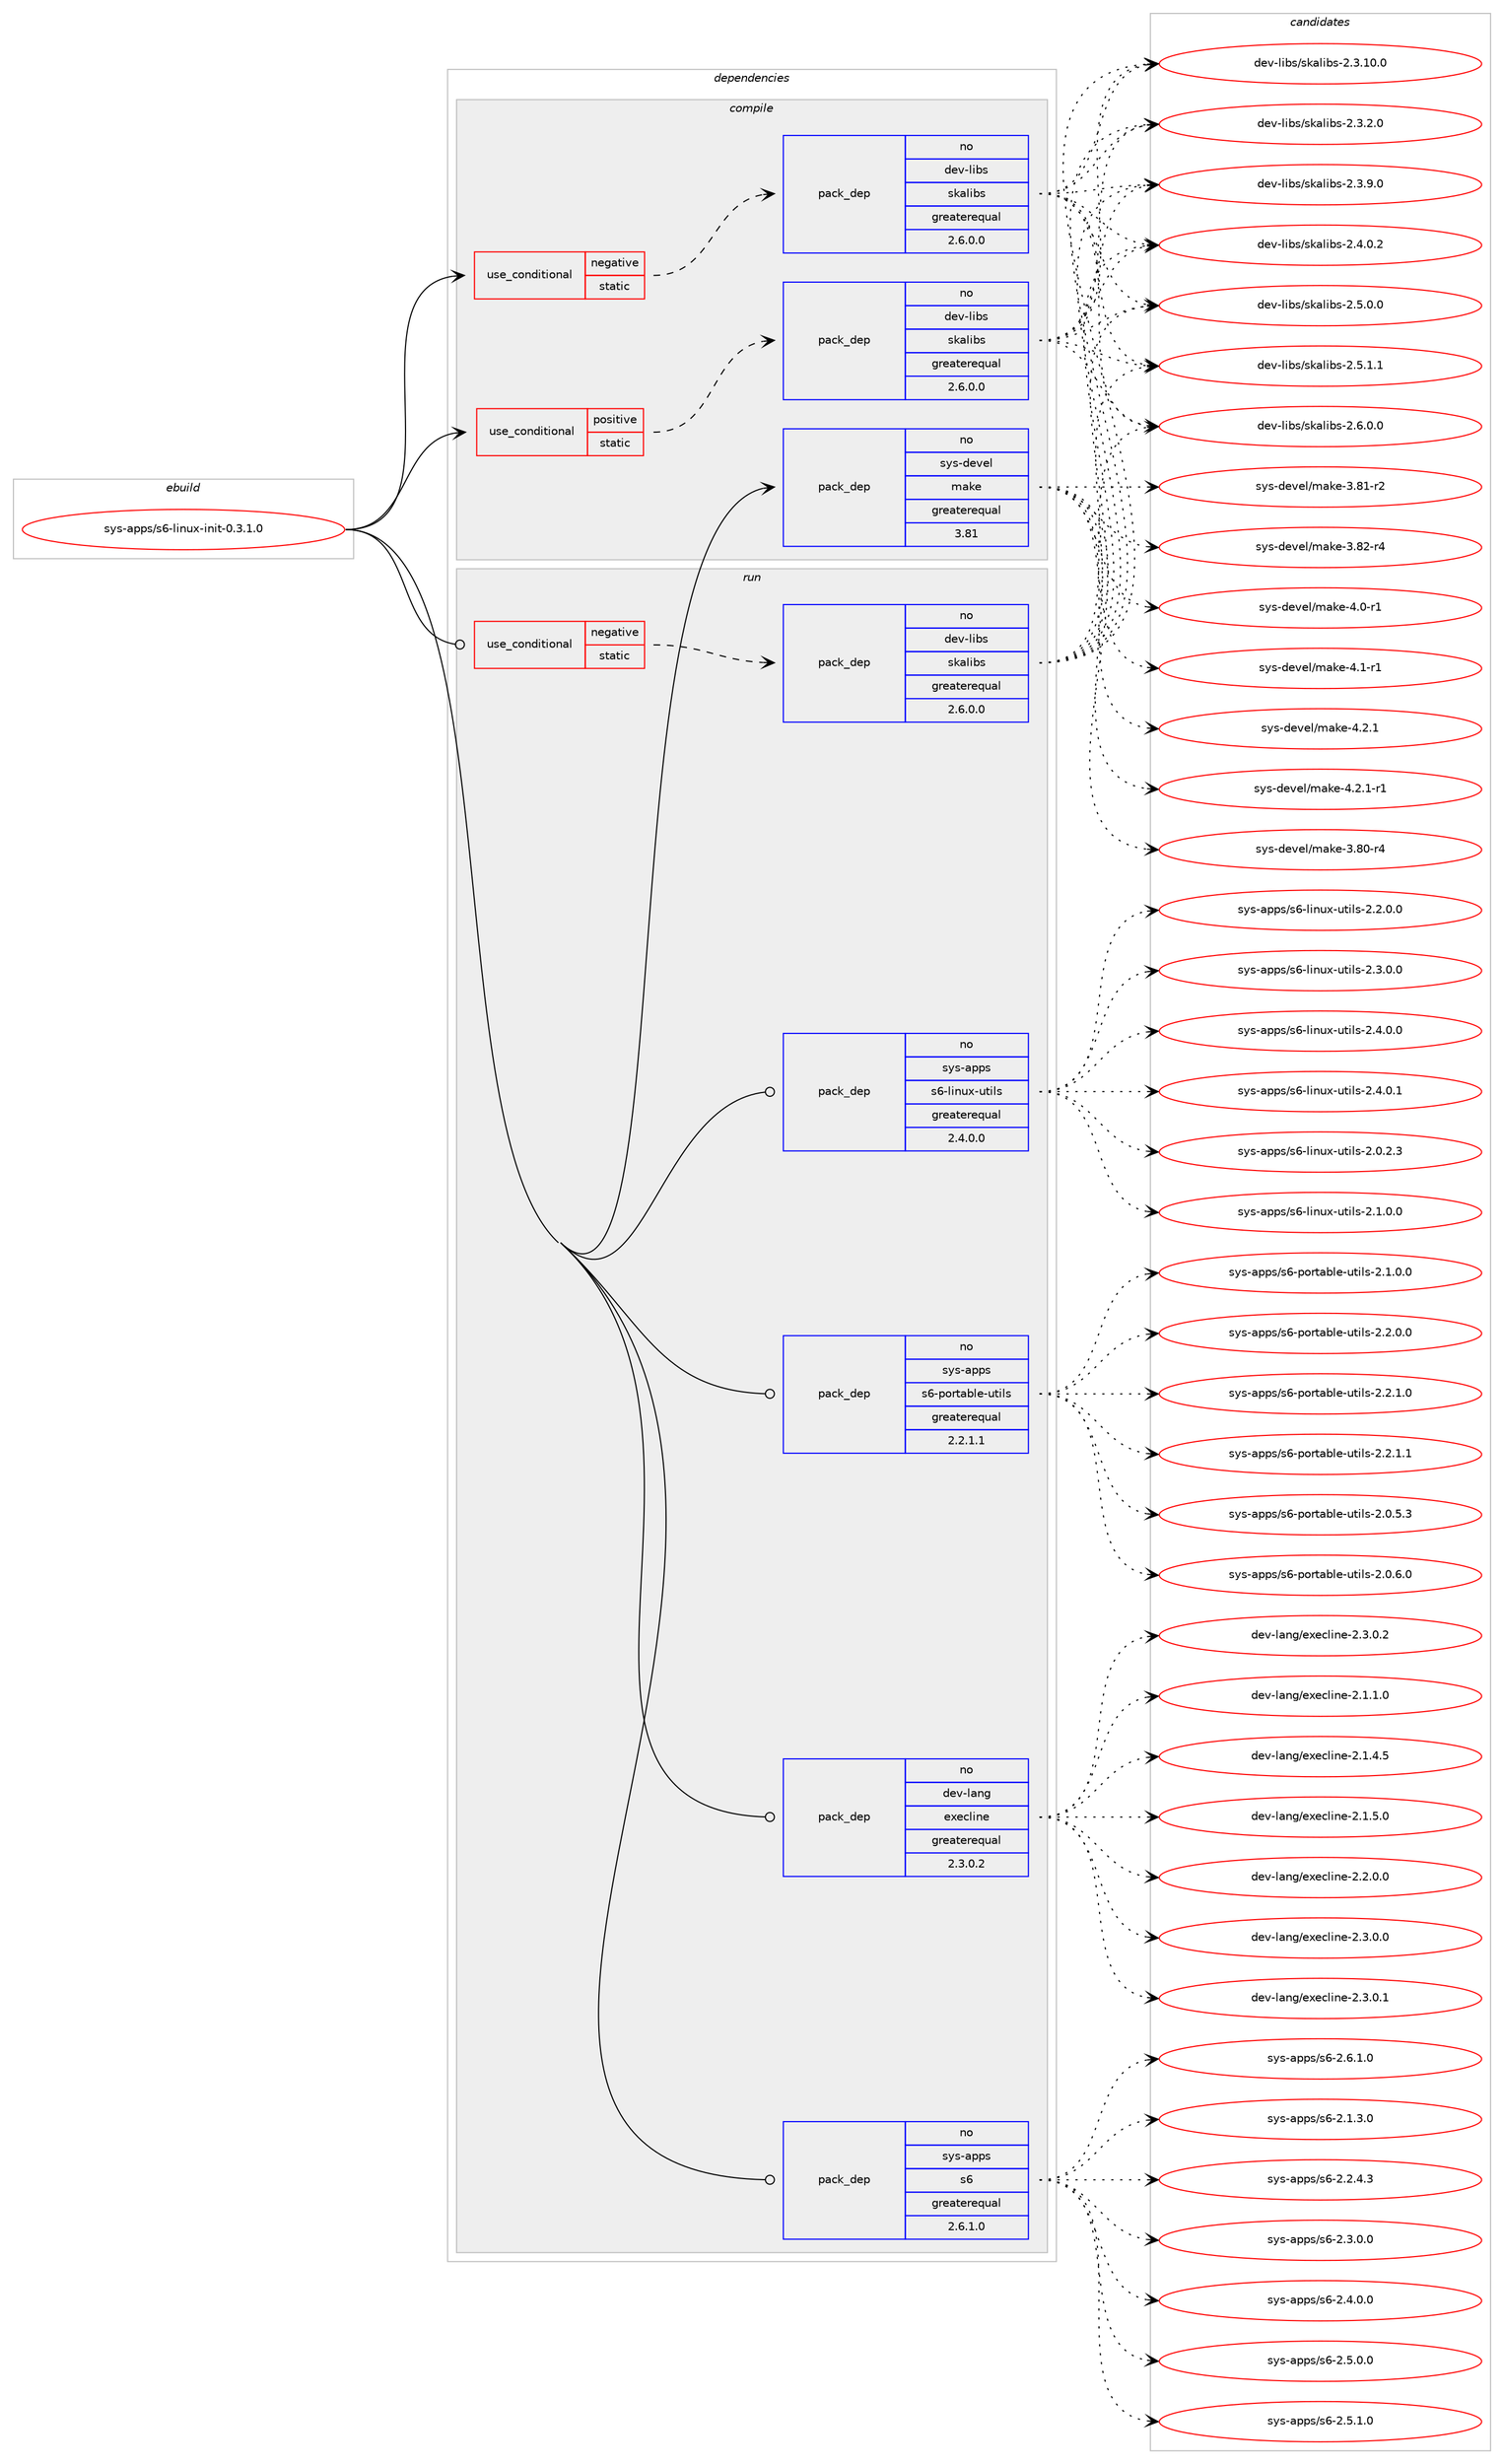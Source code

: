 digraph prolog {

# *************
# Graph options
# *************

newrank=true;
concentrate=true;
compound=true;
graph [rankdir=LR,fontname=Helvetica,fontsize=10,ranksep=1.5];#, ranksep=2.5, nodesep=0.2];
edge  [arrowhead=vee];
node  [fontname=Helvetica,fontsize=10];

# **********
# The ebuild
# **********

subgraph cluster_leftcol {
color=gray;
rank=same;
label=<<i>ebuild</i>>;
id [label="sys-apps/s6-linux-init-0.3.1.0", color=red, width=4, href="../sys-apps/s6-linux-init-0.3.1.0.svg"];
}

# ****************
# The dependencies
# ****************

subgraph cluster_midcol {
color=gray;
label=<<i>dependencies</i>>;
subgraph cluster_compile {
fillcolor="#eeeeee";
style=filled;
label=<<i>compile</i>>;
subgraph cond113858 {
dependency472404 [label=<<TABLE BORDER="0" CELLBORDER="1" CELLSPACING="0" CELLPADDING="4"><TR><TD ROWSPAN="3" CELLPADDING="10">use_conditional</TD></TR><TR><TD>negative</TD></TR><TR><TD>static</TD></TR></TABLE>>, shape=none, color=red];
subgraph pack350393 {
dependency472405 [label=<<TABLE BORDER="0" CELLBORDER="1" CELLSPACING="0" CELLPADDING="4" WIDTH="220"><TR><TD ROWSPAN="6" CELLPADDING="30">pack_dep</TD></TR><TR><TD WIDTH="110">no</TD></TR><TR><TD>dev-libs</TD></TR><TR><TD>skalibs</TD></TR><TR><TD>greaterequal</TD></TR><TR><TD>2.6.0.0</TD></TR></TABLE>>, shape=none, color=blue];
}
dependency472404:e -> dependency472405:w [weight=20,style="dashed",arrowhead="vee"];
}
id:e -> dependency472404:w [weight=20,style="solid",arrowhead="vee"];
subgraph cond113859 {
dependency472406 [label=<<TABLE BORDER="0" CELLBORDER="1" CELLSPACING="0" CELLPADDING="4"><TR><TD ROWSPAN="3" CELLPADDING="10">use_conditional</TD></TR><TR><TD>positive</TD></TR><TR><TD>static</TD></TR></TABLE>>, shape=none, color=red];
subgraph pack350394 {
dependency472407 [label=<<TABLE BORDER="0" CELLBORDER="1" CELLSPACING="0" CELLPADDING="4" WIDTH="220"><TR><TD ROWSPAN="6" CELLPADDING="30">pack_dep</TD></TR><TR><TD WIDTH="110">no</TD></TR><TR><TD>dev-libs</TD></TR><TR><TD>skalibs</TD></TR><TR><TD>greaterequal</TD></TR><TR><TD>2.6.0.0</TD></TR></TABLE>>, shape=none, color=blue];
}
dependency472406:e -> dependency472407:w [weight=20,style="dashed",arrowhead="vee"];
}
id:e -> dependency472406:w [weight=20,style="solid",arrowhead="vee"];
subgraph pack350395 {
dependency472408 [label=<<TABLE BORDER="0" CELLBORDER="1" CELLSPACING="0" CELLPADDING="4" WIDTH="220"><TR><TD ROWSPAN="6" CELLPADDING="30">pack_dep</TD></TR><TR><TD WIDTH="110">no</TD></TR><TR><TD>sys-devel</TD></TR><TR><TD>make</TD></TR><TR><TD>greaterequal</TD></TR><TR><TD>3.81</TD></TR></TABLE>>, shape=none, color=blue];
}
id:e -> dependency472408:w [weight=20,style="solid",arrowhead="vee"];
}
subgraph cluster_compileandrun {
fillcolor="#eeeeee";
style=filled;
label=<<i>compile and run</i>>;
}
subgraph cluster_run {
fillcolor="#eeeeee";
style=filled;
label=<<i>run</i>>;
subgraph cond113860 {
dependency472409 [label=<<TABLE BORDER="0" CELLBORDER="1" CELLSPACING="0" CELLPADDING="4"><TR><TD ROWSPAN="3" CELLPADDING="10">use_conditional</TD></TR><TR><TD>negative</TD></TR><TR><TD>static</TD></TR></TABLE>>, shape=none, color=red];
subgraph pack350396 {
dependency472410 [label=<<TABLE BORDER="0" CELLBORDER="1" CELLSPACING="0" CELLPADDING="4" WIDTH="220"><TR><TD ROWSPAN="6" CELLPADDING="30">pack_dep</TD></TR><TR><TD WIDTH="110">no</TD></TR><TR><TD>dev-libs</TD></TR><TR><TD>skalibs</TD></TR><TR><TD>greaterequal</TD></TR><TR><TD>2.6.0.0</TD></TR></TABLE>>, shape=none, color=blue];
}
dependency472409:e -> dependency472410:w [weight=20,style="dashed",arrowhead="vee"];
}
id:e -> dependency472409:w [weight=20,style="solid",arrowhead="odot"];
subgraph pack350397 {
dependency472411 [label=<<TABLE BORDER="0" CELLBORDER="1" CELLSPACING="0" CELLPADDING="4" WIDTH="220"><TR><TD ROWSPAN="6" CELLPADDING="30">pack_dep</TD></TR><TR><TD WIDTH="110">no</TD></TR><TR><TD>dev-lang</TD></TR><TR><TD>execline</TD></TR><TR><TD>greaterequal</TD></TR><TR><TD>2.3.0.2</TD></TR></TABLE>>, shape=none, color=blue];
}
id:e -> dependency472411:w [weight=20,style="solid",arrowhead="odot"];
subgraph pack350398 {
dependency472412 [label=<<TABLE BORDER="0" CELLBORDER="1" CELLSPACING="0" CELLPADDING="4" WIDTH="220"><TR><TD ROWSPAN="6" CELLPADDING="30">pack_dep</TD></TR><TR><TD WIDTH="110">no</TD></TR><TR><TD>sys-apps</TD></TR><TR><TD>s6</TD></TR><TR><TD>greaterequal</TD></TR><TR><TD>2.6.1.0</TD></TR></TABLE>>, shape=none, color=blue];
}
id:e -> dependency472412:w [weight=20,style="solid",arrowhead="odot"];
subgraph pack350399 {
dependency472413 [label=<<TABLE BORDER="0" CELLBORDER="1" CELLSPACING="0" CELLPADDING="4" WIDTH="220"><TR><TD ROWSPAN="6" CELLPADDING="30">pack_dep</TD></TR><TR><TD WIDTH="110">no</TD></TR><TR><TD>sys-apps</TD></TR><TR><TD>s6-linux-utils</TD></TR><TR><TD>greaterequal</TD></TR><TR><TD>2.4.0.0</TD></TR></TABLE>>, shape=none, color=blue];
}
id:e -> dependency472413:w [weight=20,style="solid",arrowhead="odot"];
subgraph pack350400 {
dependency472414 [label=<<TABLE BORDER="0" CELLBORDER="1" CELLSPACING="0" CELLPADDING="4" WIDTH="220"><TR><TD ROWSPAN="6" CELLPADDING="30">pack_dep</TD></TR><TR><TD WIDTH="110">no</TD></TR><TR><TD>sys-apps</TD></TR><TR><TD>s6-portable-utils</TD></TR><TR><TD>greaterequal</TD></TR><TR><TD>2.2.1.1</TD></TR></TABLE>>, shape=none, color=blue];
}
id:e -> dependency472414:w [weight=20,style="solid",arrowhead="odot"];
}
}

# **************
# The candidates
# **************

subgraph cluster_choices {
rank=same;
color=gray;
label=<<i>candidates</i>>;

subgraph choice350393 {
color=black;
nodesep=1;
choice1001011184510810598115471151079710810598115455046514649484648 [label="dev-libs/skalibs-2.3.10.0", color=red, width=4,href="../dev-libs/skalibs-2.3.10.0.svg"];
choice10010111845108105981154711510797108105981154550465146504648 [label="dev-libs/skalibs-2.3.2.0", color=red, width=4,href="../dev-libs/skalibs-2.3.2.0.svg"];
choice10010111845108105981154711510797108105981154550465146574648 [label="dev-libs/skalibs-2.3.9.0", color=red, width=4,href="../dev-libs/skalibs-2.3.9.0.svg"];
choice10010111845108105981154711510797108105981154550465246484650 [label="dev-libs/skalibs-2.4.0.2", color=red, width=4,href="../dev-libs/skalibs-2.4.0.2.svg"];
choice10010111845108105981154711510797108105981154550465346484648 [label="dev-libs/skalibs-2.5.0.0", color=red, width=4,href="../dev-libs/skalibs-2.5.0.0.svg"];
choice10010111845108105981154711510797108105981154550465346494649 [label="dev-libs/skalibs-2.5.1.1", color=red, width=4,href="../dev-libs/skalibs-2.5.1.1.svg"];
choice10010111845108105981154711510797108105981154550465446484648 [label="dev-libs/skalibs-2.6.0.0", color=red, width=4,href="../dev-libs/skalibs-2.6.0.0.svg"];
dependency472405:e -> choice1001011184510810598115471151079710810598115455046514649484648:w [style=dotted,weight="100"];
dependency472405:e -> choice10010111845108105981154711510797108105981154550465146504648:w [style=dotted,weight="100"];
dependency472405:e -> choice10010111845108105981154711510797108105981154550465146574648:w [style=dotted,weight="100"];
dependency472405:e -> choice10010111845108105981154711510797108105981154550465246484650:w [style=dotted,weight="100"];
dependency472405:e -> choice10010111845108105981154711510797108105981154550465346484648:w [style=dotted,weight="100"];
dependency472405:e -> choice10010111845108105981154711510797108105981154550465346494649:w [style=dotted,weight="100"];
dependency472405:e -> choice10010111845108105981154711510797108105981154550465446484648:w [style=dotted,weight="100"];
}
subgraph choice350394 {
color=black;
nodesep=1;
choice1001011184510810598115471151079710810598115455046514649484648 [label="dev-libs/skalibs-2.3.10.0", color=red, width=4,href="../dev-libs/skalibs-2.3.10.0.svg"];
choice10010111845108105981154711510797108105981154550465146504648 [label="dev-libs/skalibs-2.3.2.0", color=red, width=4,href="../dev-libs/skalibs-2.3.2.0.svg"];
choice10010111845108105981154711510797108105981154550465146574648 [label="dev-libs/skalibs-2.3.9.0", color=red, width=4,href="../dev-libs/skalibs-2.3.9.0.svg"];
choice10010111845108105981154711510797108105981154550465246484650 [label="dev-libs/skalibs-2.4.0.2", color=red, width=4,href="../dev-libs/skalibs-2.4.0.2.svg"];
choice10010111845108105981154711510797108105981154550465346484648 [label="dev-libs/skalibs-2.5.0.0", color=red, width=4,href="../dev-libs/skalibs-2.5.0.0.svg"];
choice10010111845108105981154711510797108105981154550465346494649 [label="dev-libs/skalibs-2.5.1.1", color=red, width=4,href="../dev-libs/skalibs-2.5.1.1.svg"];
choice10010111845108105981154711510797108105981154550465446484648 [label="dev-libs/skalibs-2.6.0.0", color=red, width=4,href="../dev-libs/skalibs-2.6.0.0.svg"];
dependency472407:e -> choice1001011184510810598115471151079710810598115455046514649484648:w [style=dotted,weight="100"];
dependency472407:e -> choice10010111845108105981154711510797108105981154550465146504648:w [style=dotted,weight="100"];
dependency472407:e -> choice10010111845108105981154711510797108105981154550465146574648:w [style=dotted,weight="100"];
dependency472407:e -> choice10010111845108105981154711510797108105981154550465246484650:w [style=dotted,weight="100"];
dependency472407:e -> choice10010111845108105981154711510797108105981154550465346484648:w [style=dotted,weight="100"];
dependency472407:e -> choice10010111845108105981154711510797108105981154550465346494649:w [style=dotted,weight="100"];
dependency472407:e -> choice10010111845108105981154711510797108105981154550465446484648:w [style=dotted,weight="100"];
}
subgraph choice350395 {
color=black;
nodesep=1;
choice11512111545100101118101108471099710710145514656484511452 [label="sys-devel/make-3.80-r4", color=red, width=4,href="../sys-devel/make-3.80-r4.svg"];
choice11512111545100101118101108471099710710145514656494511450 [label="sys-devel/make-3.81-r2", color=red, width=4,href="../sys-devel/make-3.81-r2.svg"];
choice11512111545100101118101108471099710710145514656504511452 [label="sys-devel/make-3.82-r4", color=red, width=4,href="../sys-devel/make-3.82-r4.svg"];
choice115121115451001011181011084710997107101455246484511449 [label="sys-devel/make-4.0-r1", color=red, width=4,href="../sys-devel/make-4.0-r1.svg"];
choice115121115451001011181011084710997107101455246494511449 [label="sys-devel/make-4.1-r1", color=red, width=4,href="../sys-devel/make-4.1-r1.svg"];
choice115121115451001011181011084710997107101455246504649 [label="sys-devel/make-4.2.1", color=red, width=4,href="../sys-devel/make-4.2.1.svg"];
choice1151211154510010111810110847109971071014552465046494511449 [label="sys-devel/make-4.2.1-r1", color=red, width=4,href="../sys-devel/make-4.2.1-r1.svg"];
dependency472408:e -> choice11512111545100101118101108471099710710145514656484511452:w [style=dotted,weight="100"];
dependency472408:e -> choice11512111545100101118101108471099710710145514656494511450:w [style=dotted,weight="100"];
dependency472408:e -> choice11512111545100101118101108471099710710145514656504511452:w [style=dotted,weight="100"];
dependency472408:e -> choice115121115451001011181011084710997107101455246484511449:w [style=dotted,weight="100"];
dependency472408:e -> choice115121115451001011181011084710997107101455246494511449:w [style=dotted,weight="100"];
dependency472408:e -> choice115121115451001011181011084710997107101455246504649:w [style=dotted,weight="100"];
dependency472408:e -> choice1151211154510010111810110847109971071014552465046494511449:w [style=dotted,weight="100"];
}
subgraph choice350396 {
color=black;
nodesep=1;
choice1001011184510810598115471151079710810598115455046514649484648 [label="dev-libs/skalibs-2.3.10.0", color=red, width=4,href="../dev-libs/skalibs-2.3.10.0.svg"];
choice10010111845108105981154711510797108105981154550465146504648 [label="dev-libs/skalibs-2.3.2.0", color=red, width=4,href="../dev-libs/skalibs-2.3.2.0.svg"];
choice10010111845108105981154711510797108105981154550465146574648 [label="dev-libs/skalibs-2.3.9.0", color=red, width=4,href="../dev-libs/skalibs-2.3.9.0.svg"];
choice10010111845108105981154711510797108105981154550465246484650 [label="dev-libs/skalibs-2.4.0.2", color=red, width=4,href="../dev-libs/skalibs-2.4.0.2.svg"];
choice10010111845108105981154711510797108105981154550465346484648 [label="dev-libs/skalibs-2.5.0.0", color=red, width=4,href="../dev-libs/skalibs-2.5.0.0.svg"];
choice10010111845108105981154711510797108105981154550465346494649 [label="dev-libs/skalibs-2.5.1.1", color=red, width=4,href="../dev-libs/skalibs-2.5.1.1.svg"];
choice10010111845108105981154711510797108105981154550465446484648 [label="dev-libs/skalibs-2.6.0.0", color=red, width=4,href="../dev-libs/skalibs-2.6.0.0.svg"];
dependency472410:e -> choice1001011184510810598115471151079710810598115455046514649484648:w [style=dotted,weight="100"];
dependency472410:e -> choice10010111845108105981154711510797108105981154550465146504648:w [style=dotted,weight="100"];
dependency472410:e -> choice10010111845108105981154711510797108105981154550465146574648:w [style=dotted,weight="100"];
dependency472410:e -> choice10010111845108105981154711510797108105981154550465246484650:w [style=dotted,weight="100"];
dependency472410:e -> choice10010111845108105981154711510797108105981154550465346484648:w [style=dotted,weight="100"];
dependency472410:e -> choice10010111845108105981154711510797108105981154550465346494649:w [style=dotted,weight="100"];
dependency472410:e -> choice10010111845108105981154711510797108105981154550465446484648:w [style=dotted,weight="100"];
}
subgraph choice350397 {
color=black;
nodesep=1;
choice100101118451089711010347101120101991081051101014550464946494648 [label="dev-lang/execline-2.1.1.0", color=red, width=4,href="../dev-lang/execline-2.1.1.0.svg"];
choice100101118451089711010347101120101991081051101014550464946524653 [label="dev-lang/execline-2.1.4.5", color=red, width=4,href="../dev-lang/execline-2.1.4.5.svg"];
choice100101118451089711010347101120101991081051101014550464946534648 [label="dev-lang/execline-2.1.5.0", color=red, width=4,href="../dev-lang/execline-2.1.5.0.svg"];
choice100101118451089711010347101120101991081051101014550465046484648 [label="dev-lang/execline-2.2.0.0", color=red, width=4,href="../dev-lang/execline-2.2.0.0.svg"];
choice100101118451089711010347101120101991081051101014550465146484648 [label="dev-lang/execline-2.3.0.0", color=red, width=4,href="../dev-lang/execline-2.3.0.0.svg"];
choice100101118451089711010347101120101991081051101014550465146484649 [label="dev-lang/execline-2.3.0.1", color=red, width=4,href="../dev-lang/execline-2.3.0.1.svg"];
choice100101118451089711010347101120101991081051101014550465146484650 [label="dev-lang/execline-2.3.0.2", color=red, width=4,href="../dev-lang/execline-2.3.0.2.svg"];
dependency472411:e -> choice100101118451089711010347101120101991081051101014550464946494648:w [style=dotted,weight="100"];
dependency472411:e -> choice100101118451089711010347101120101991081051101014550464946524653:w [style=dotted,weight="100"];
dependency472411:e -> choice100101118451089711010347101120101991081051101014550464946534648:w [style=dotted,weight="100"];
dependency472411:e -> choice100101118451089711010347101120101991081051101014550465046484648:w [style=dotted,weight="100"];
dependency472411:e -> choice100101118451089711010347101120101991081051101014550465146484648:w [style=dotted,weight="100"];
dependency472411:e -> choice100101118451089711010347101120101991081051101014550465146484649:w [style=dotted,weight="100"];
dependency472411:e -> choice100101118451089711010347101120101991081051101014550465146484650:w [style=dotted,weight="100"];
}
subgraph choice350398 {
color=black;
nodesep=1;
choice115121115459711211211547115544550464946514648 [label="sys-apps/s6-2.1.3.0", color=red, width=4,href="../sys-apps/s6-2.1.3.0.svg"];
choice115121115459711211211547115544550465046524651 [label="sys-apps/s6-2.2.4.3", color=red, width=4,href="../sys-apps/s6-2.2.4.3.svg"];
choice115121115459711211211547115544550465146484648 [label="sys-apps/s6-2.3.0.0", color=red, width=4,href="../sys-apps/s6-2.3.0.0.svg"];
choice115121115459711211211547115544550465246484648 [label="sys-apps/s6-2.4.0.0", color=red, width=4,href="../sys-apps/s6-2.4.0.0.svg"];
choice115121115459711211211547115544550465346484648 [label="sys-apps/s6-2.5.0.0", color=red, width=4,href="../sys-apps/s6-2.5.0.0.svg"];
choice115121115459711211211547115544550465346494648 [label="sys-apps/s6-2.5.1.0", color=red, width=4,href="../sys-apps/s6-2.5.1.0.svg"];
choice115121115459711211211547115544550465446494648 [label="sys-apps/s6-2.6.1.0", color=red, width=4,href="../sys-apps/s6-2.6.1.0.svg"];
dependency472412:e -> choice115121115459711211211547115544550464946514648:w [style=dotted,weight="100"];
dependency472412:e -> choice115121115459711211211547115544550465046524651:w [style=dotted,weight="100"];
dependency472412:e -> choice115121115459711211211547115544550465146484648:w [style=dotted,weight="100"];
dependency472412:e -> choice115121115459711211211547115544550465246484648:w [style=dotted,weight="100"];
dependency472412:e -> choice115121115459711211211547115544550465346484648:w [style=dotted,weight="100"];
dependency472412:e -> choice115121115459711211211547115544550465346494648:w [style=dotted,weight="100"];
dependency472412:e -> choice115121115459711211211547115544550465446494648:w [style=dotted,weight="100"];
}
subgraph choice350399 {
color=black;
nodesep=1;
choice1151211154597112112115471155445108105110117120451171161051081154550464846504651 [label="sys-apps/s6-linux-utils-2.0.2.3", color=red, width=4,href="../sys-apps/s6-linux-utils-2.0.2.3.svg"];
choice1151211154597112112115471155445108105110117120451171161051081154550464946484648 [label="sys-apps/s6-linux-utils-2.1.0.0", color=red, width=4,href="../sys-apps/s6-linux-utils-2.1.0.0.svg"];
choice1151211154597112112115471155445108105110117120451171161051081154550465046484648 [label="sys-apps/s6-linux-utils-2.2.0.0", color=red, width=4,href="../sys-apps/s6-linux-utils-2.2.0.0.svg"];
choice1151211154597112112115471155445108105110117120451171161051081154550465146484648 [label="sys-apps/s6-linux-utils-2.3.0.0", color=red, width=4,href="../sys-apps/s6-linux-utils-2.3.0.0.svg"];
choice1151211154597112112115471155445108105110117120451171161051081154550465246484648 [label="sys-apps/s6-linux-utils-2.4.0.0", color=red, width=4,href="../sys-apps/s6-linux-utils-2.4.0.0.svg"];
choice1151211154597112112115471155445108105110117120451171161051081154550465246484649 [label="sys-apps/s6-linux-utils-2.4.0.1", color=red, width=4,href="../sys-apps/s6-linux-utils-2.4.0.1.svg"];
dependency472413:e -> choice1151211154597112112115471155445108105110117120451171161051081154550464846504651:w [style=dotted,weight="100"];
dependency472413:e -> choice1151211154597112112115471155445108105110117120451171161051081154550464946484648:w [style=dotted,weight="100"];
dependency472413:e -> choice1151211154597112112115471155445108105110117120451171161051081154550465046484648:w [style=dotted,weight="100"];
dependency472413:e -> choice1151211154597112112115471155445108105110117120451171161051081154550465146484648:w [style=dotted,weight="100"];
dependency472413:e -> choice1151211154597112112115471155445108105110117120451171161051081154550465246484648:w [style=dotted,weight="100"];
dependency472413:e -> choice1151211154597112112115471155445108105110117120451171161051081154550465246484649:w [style=dotted,weight="100"];
}
subgraph choice350400 {
color=black;
nodesep=1;
choice11512111545971121121154711554451121111141169798108101451171161051081154550464846534651 [label="sys-apps/s6-portable-utils-2.0.5.3", color=red, width=4,href="../sys-apps/s6-portable-utils-2.0.5.3.svg"];
choice11512111545971121121154711554451121111141169798108101451171161051081154550464846544648 [label="sys-apps/s6-portable-utils-2.0.6.0", color=red, width=4,href="../sys-apps/s6-portable-utils-2.0.6.0.svg"];
choice11512111545971121121154711554451121111141169798108101451171161051081154550464946484648 [label="sys-apps/s6-portable-utils-2.1.0.0", color=red, width=4,href="../sys-apps/s6-portable-utils-2.1.0.0.svg"];
choice11512111545971121121154711554451121111141169798108101451171161051081154550465046484648 [label="sys-apps/s6-portable-utils-2.2.0.0", color=red, width=4,href="../sys-apps/s6-portable-utils-2.2.0.0.svg"];
choice11512111545971121121154711554451121111141169798108101451171161051081154550465046494648 [label="sys-apps/s6-portable-utils-2.2.1.0", color=red, width=4,href="../sys-apps/s6-portable-utils-2.2.1.0.svg"];
choice11512111545971121121154711554451121111141169798108101451171161051081154550465046494649 [label="sys-apps/s6-portable-utils-2.2.1.1", color=red, width=4,href="../sys-apps/s6-portable-utils-2.2.1.1.svg"];
dependency472414:e -> choice11512111545971121121154711554451121111141169798108101451171161051081154550464846534651:w [style=dotted,weight="100"];
dependency472414:e -> choice11512111545971121121154711554451121111141169798108101451171161051081154550464846544648:w [style=dotted,weight="100"];
dependency472414:e -> choice11512111545971121121154711554451121111141169798108101451171161051081154550464946484648:w [style=dotted,weight="100"];
dependency472414:e -> choice11512111545971121121154711554451121111141169798108101451171161051081154550465046484648:w [style=dotted,weight="100"];
dependency472414:e -> choice11512111545971121121154711554451121111141169798108101451171161051081154550465046494648:w [style=dotted,weight="100"];
dependency472414:e -> choice11512111545971121121154711554451121111141169798108101451171161051081154550465046494649:w [style=dotted,weight="100"];
}
}

}
